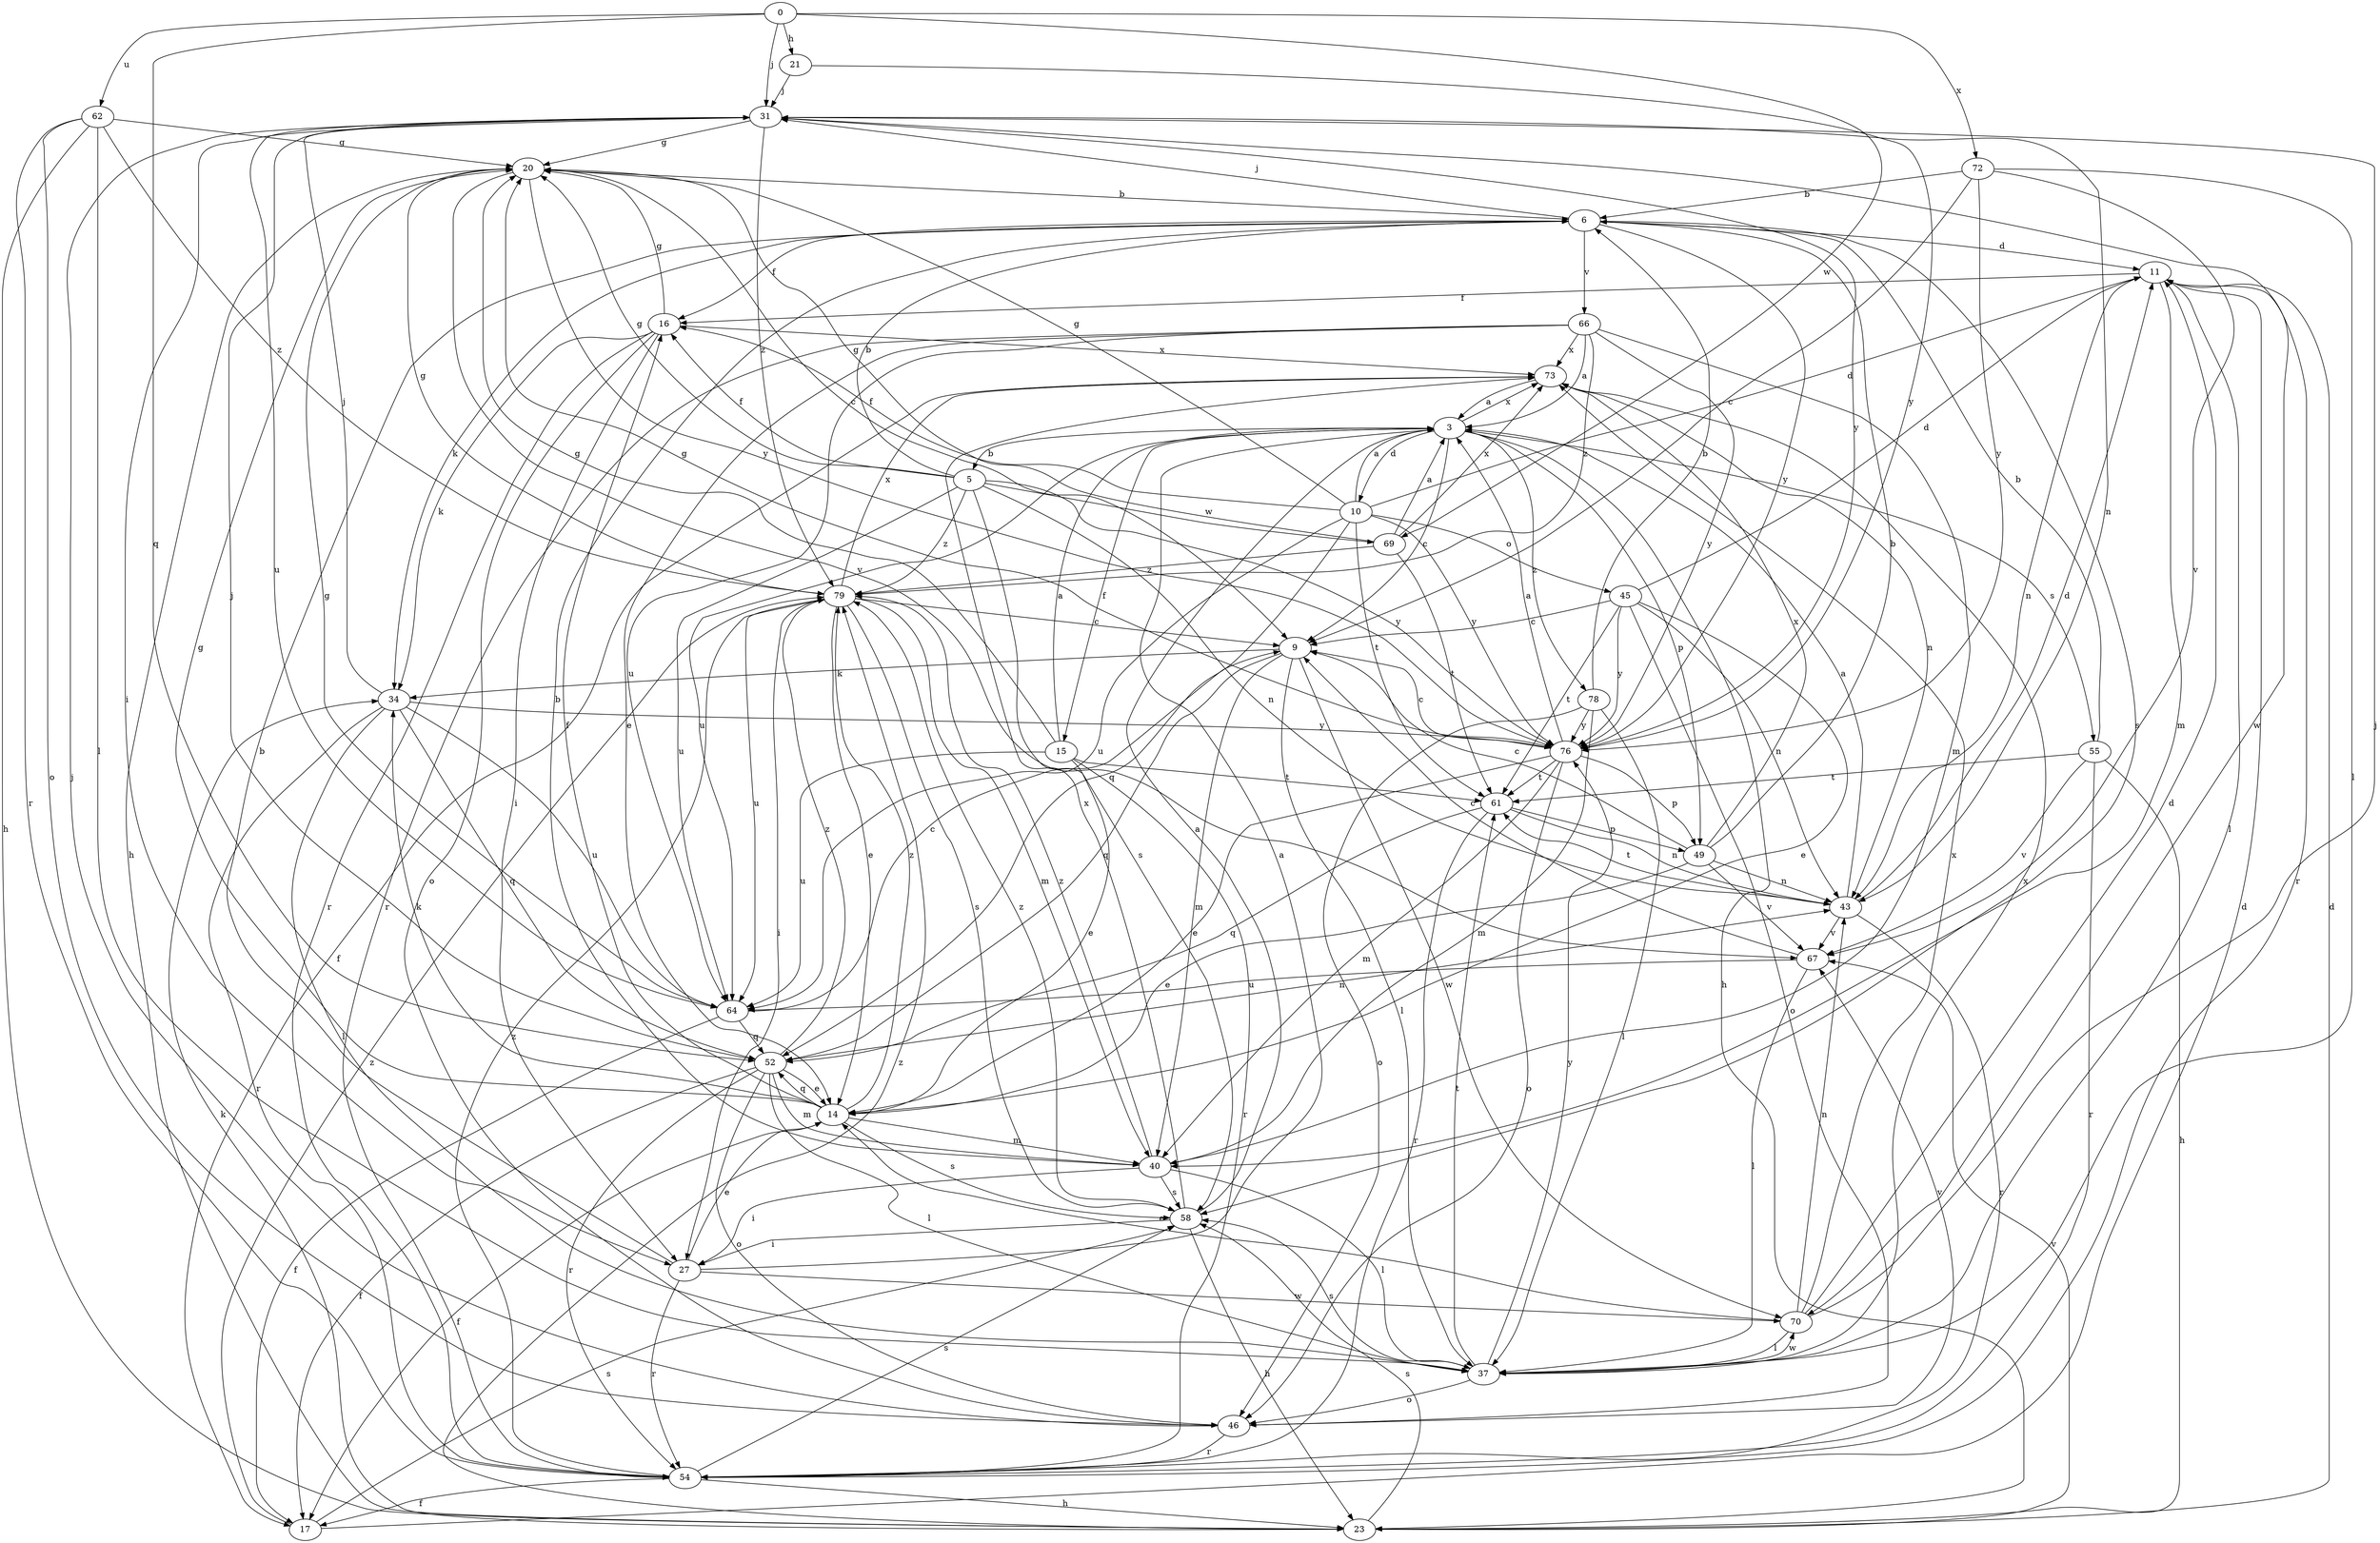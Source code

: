 strict digraph  {
0;
3;
5;
6;
9;
10;
11;
14;
15;
16;
17;
20;
21;
23;
27;
31;
34;
37;
40;
43;
45;
46;
49;
52;
54;
55;
58;
61;
62;
64;
66;
67;
69;
70;
72;
73;
76;
78;
79;
0 -> 21  [label=h];
0 -> 31  [label=j];
0 -> 52  [label=q];
0 -> 62  [label=u];
0 -> 69  [label=w];
0 -> 72  [label=x];
3 -> 5  [label=b];
3 -> 9  [label=c];
3 -> 10  [label=d];
3 -> 15  [label=f];
3 -> 23  [label=h];
3 -> 49  [label=p];
3 -> 55  [label=s];
3 -> 64  [label=u];
3 -> 73  [label=x];
3 -> 78  [label=z];
5 -> 6  [label=b];
5 -> 16  [label=f];
5 -> 20  [label=g];
5 -> 43  [label=n];
5 -> 58  [label=s];
5 -> 64  [label=u];
5 -> 69  [label=w];
5 -> 76  [label=y];
5 -> 79  [label=z];
6 -> 11  [label=d];
6 -> 16  [label=f];
6 -> 31  [label=j];
6 -> 34  [label=k];
6 -> 58  [label=s];
6 -> 66  [label=v];
6 -> 76  [label=y];
9 -> 34  [label=k];
9 -> 37  [label=l];
9 -> 40  [label=m];
9 -> 52  [label=q];
9 -> 70  [label=w];
10 -> 3  [label=a];
10 -> 11  [label=d];
10 -> 16  [label=f];
10 -> 20  [label=g];
10 -> 45  [label=o];
10 -> 52  [label=q];
10 -> 61  [label=t];
10 -> 64  [label=u];
10 -> 76  [label=y];
11 -> 16  [label=f];
11 -> 37  [label=l];
11 -> 40  [label=m];
11 -> 43  [label=n];
11 -> 54  [label=r];
14 -> 16  [label=f];
14 -> 17  [label=f];
14 -> 20  [label=g];
14 -> 34  [label=k];
14 -> 40  [label=m];
14 -> 52  [label=q];
14 -> 58  [label=s];
14 -> 79  [label=z];
15 -> 3  [label=a];
15 -> 14  [label=e];
15 -> 20  [label=g];
15 -> 54  [label=r];
15 -> 61  [label=t];
15 -> 64  [label=u];
16 -> 20  [label=g];
16 -> 27  [label=i];
16 -> 34  [label=k];
16 -> 46  [label=o];
16 -> 54  [label=r];
16 -> 73  [label=x];
17 -> 11  [label=d];
17 -> 58  [label=s];
17 -> 79  [label=z];
20 -> 6  [label=b];
20 -> 9  [label=c];
20 -> 23  [label=h];
20 -> 67  [label=v];
20 -> 76  [label=y];
21 -> 31  [label=j];
21 -> 76  [label=y];
23 -> 11  [label=d];
23 -> 34  [label=k];
23 -> 58  [label=s];
23 -> 67  [label=v];
23 -> 79  [label=z];
27 -> 3  [label=a];
27 -> 6  [label=b];
27 -> 14  [label=e];
27 -> 54  [label=r];
27 -> 70  [label=w];
31 -> 20  [label=g];
31 -> 27  [label=i];
31 -> 43  [label=n];
31 -> 64  [label=u];
31 -> 70  [label=w];
31 -> 76  [label=y];
31 -> 79  [label=z];
34 -> 31  [label=j];
34 -> 37  [label=l];
34 -> 52  [label=q];
34 -> 54  [label=r];
34 -> 64  [label=u];
34 -> 76  [label=y];
37 -> 46  [label=o];
37 -> 58  [label=s];
37 -> 61  [label=t];
37 -> 70  [label=w];
37 -> 73  [label=x];
37 -> 76  [label=y];
40 -> 6  [label=b];
40 -> 27  [label=i];
40 -> 37  [label=l];
40 -> 58  [label=s];
40 -> 79  [label=z];
43 -> 3  [label=a];
43 -> 11  [label=d];
43 -> 54  [label=r];
43 -> 61  [label=t];
43 -> 67  [label=v];
45 -> 9  [label=c];
45 -> 11  [label=d];
45 -> 14  [label=e];
45 -> 43  [label=n];
45 -> 46  [label=o];
45 -> 61  [label=t];
45 -> 76  [label=y];
46 -> 31  [label=j];
46 -> 54  [label=r];
46 -> 67  [label=v];
49 -> 6  [label=b];
49 -> 9  [label=c];
49 -> 14  [label=e];
49 -> 43  [label=n];
49 -> 67  [label=v];
49 -> 73  [label=x];
52 -> 14  [label=e];
52 -> 17  [label=f];
52 -> 31  [label=j];
52 -> 37  [label=l];
52 -> 40  [label=m];
52 -> 43  [label=n];
52 -> 46  [label=o];
52 -> 54  [label=r];
52 -> 79  [label=z];
54 -> 17  [label=f];
54 -> 23  [label=h];
54 -> 58  [label=s];
54 -> 79  [label=z];
55 -> 6  [label=b];
55 -> 23  [label=h];
55 -> 54  [label=r];
55 -> 61  [label=t];
55 -> 67  [label=v];
58 -> 3  [label=a];
58 -> 23  [label=h];
58 -> 27  [label=i];
58 -> 73  [label=x];
58 -> 79  [label=z];
61 -> 43  [label=n];
61 -> 49  [label=p];
61 -> 52  [label=q];
61 -> 54  [label=r];
62 -> 20  [label=g];
62 -> 23  [label=h];
62 -> 37  [label=l];
62 -> 46  [label=o];
62 -> 54  [label=r];
62 -> 79  [label=z];
64 -> 9  [label=c];
64 -> 17  [label=f];
64 -> 20  [label=g];
64 -> 52  [label=q];
66 -> 3  [label=a];
66 -> 14  [label=e];
66 -> 40  [label=m];
66 -> 54  [label=r];
66 -> 64  [label=u];
66 -> 73  [label=x];
66 -> 76  [label=y];
66 -> 79  [label=z];
67 -> 9  [label=c];
67 -> 37  [label=l];
67 -> 64  [label=u];
69 -> 3  [label=a];
69 -> 20  [label=g];
69 -> 61  [label=t];
69 -> 73  [label=x];
69 -> 79  [label=z];
70 -> 11  [label=d];
70 -> 14  [label=e];
70 -> 31  [label=j];
70 -> 37  [label=l];
70 -> 43  [label=n];
70 -> 73  [label=x];
72 -> 6  [label=b];
72 -> 9  [label=c];
72 -> 37  [label=l];
72 -> 67  [label=v];
72 -> 76  [label=y];
73 -> 3  [label=a];
73 -> 17  [label=f];
73 -> 43  [label=n];
76 -> 3  [label=a];
76 -> 9  [label=c];
76 -> 14  [label=e];
76 -> 20  [label=g];
76 -> 40  [label=m];
76 -> 46  [label=o];
76 -> 49  [label=p];
76 -> 61  [label=t];
78 -> 6  [label=b];
78 -> 37  [label=l];
78 -> 40  [label=m];
78 -> 46  [label=o];
78 -> 76  [label=y];
79 -> 9  [label=c];
79 -> 14  [label=e];
79 -> 20  [label=g];
79 -> 27  [label=i];
79 -> 40  [label=m];
79 -> 58  [label=s];
79 -> 64  [label=u];
79 -> 73  [label=x];
}

